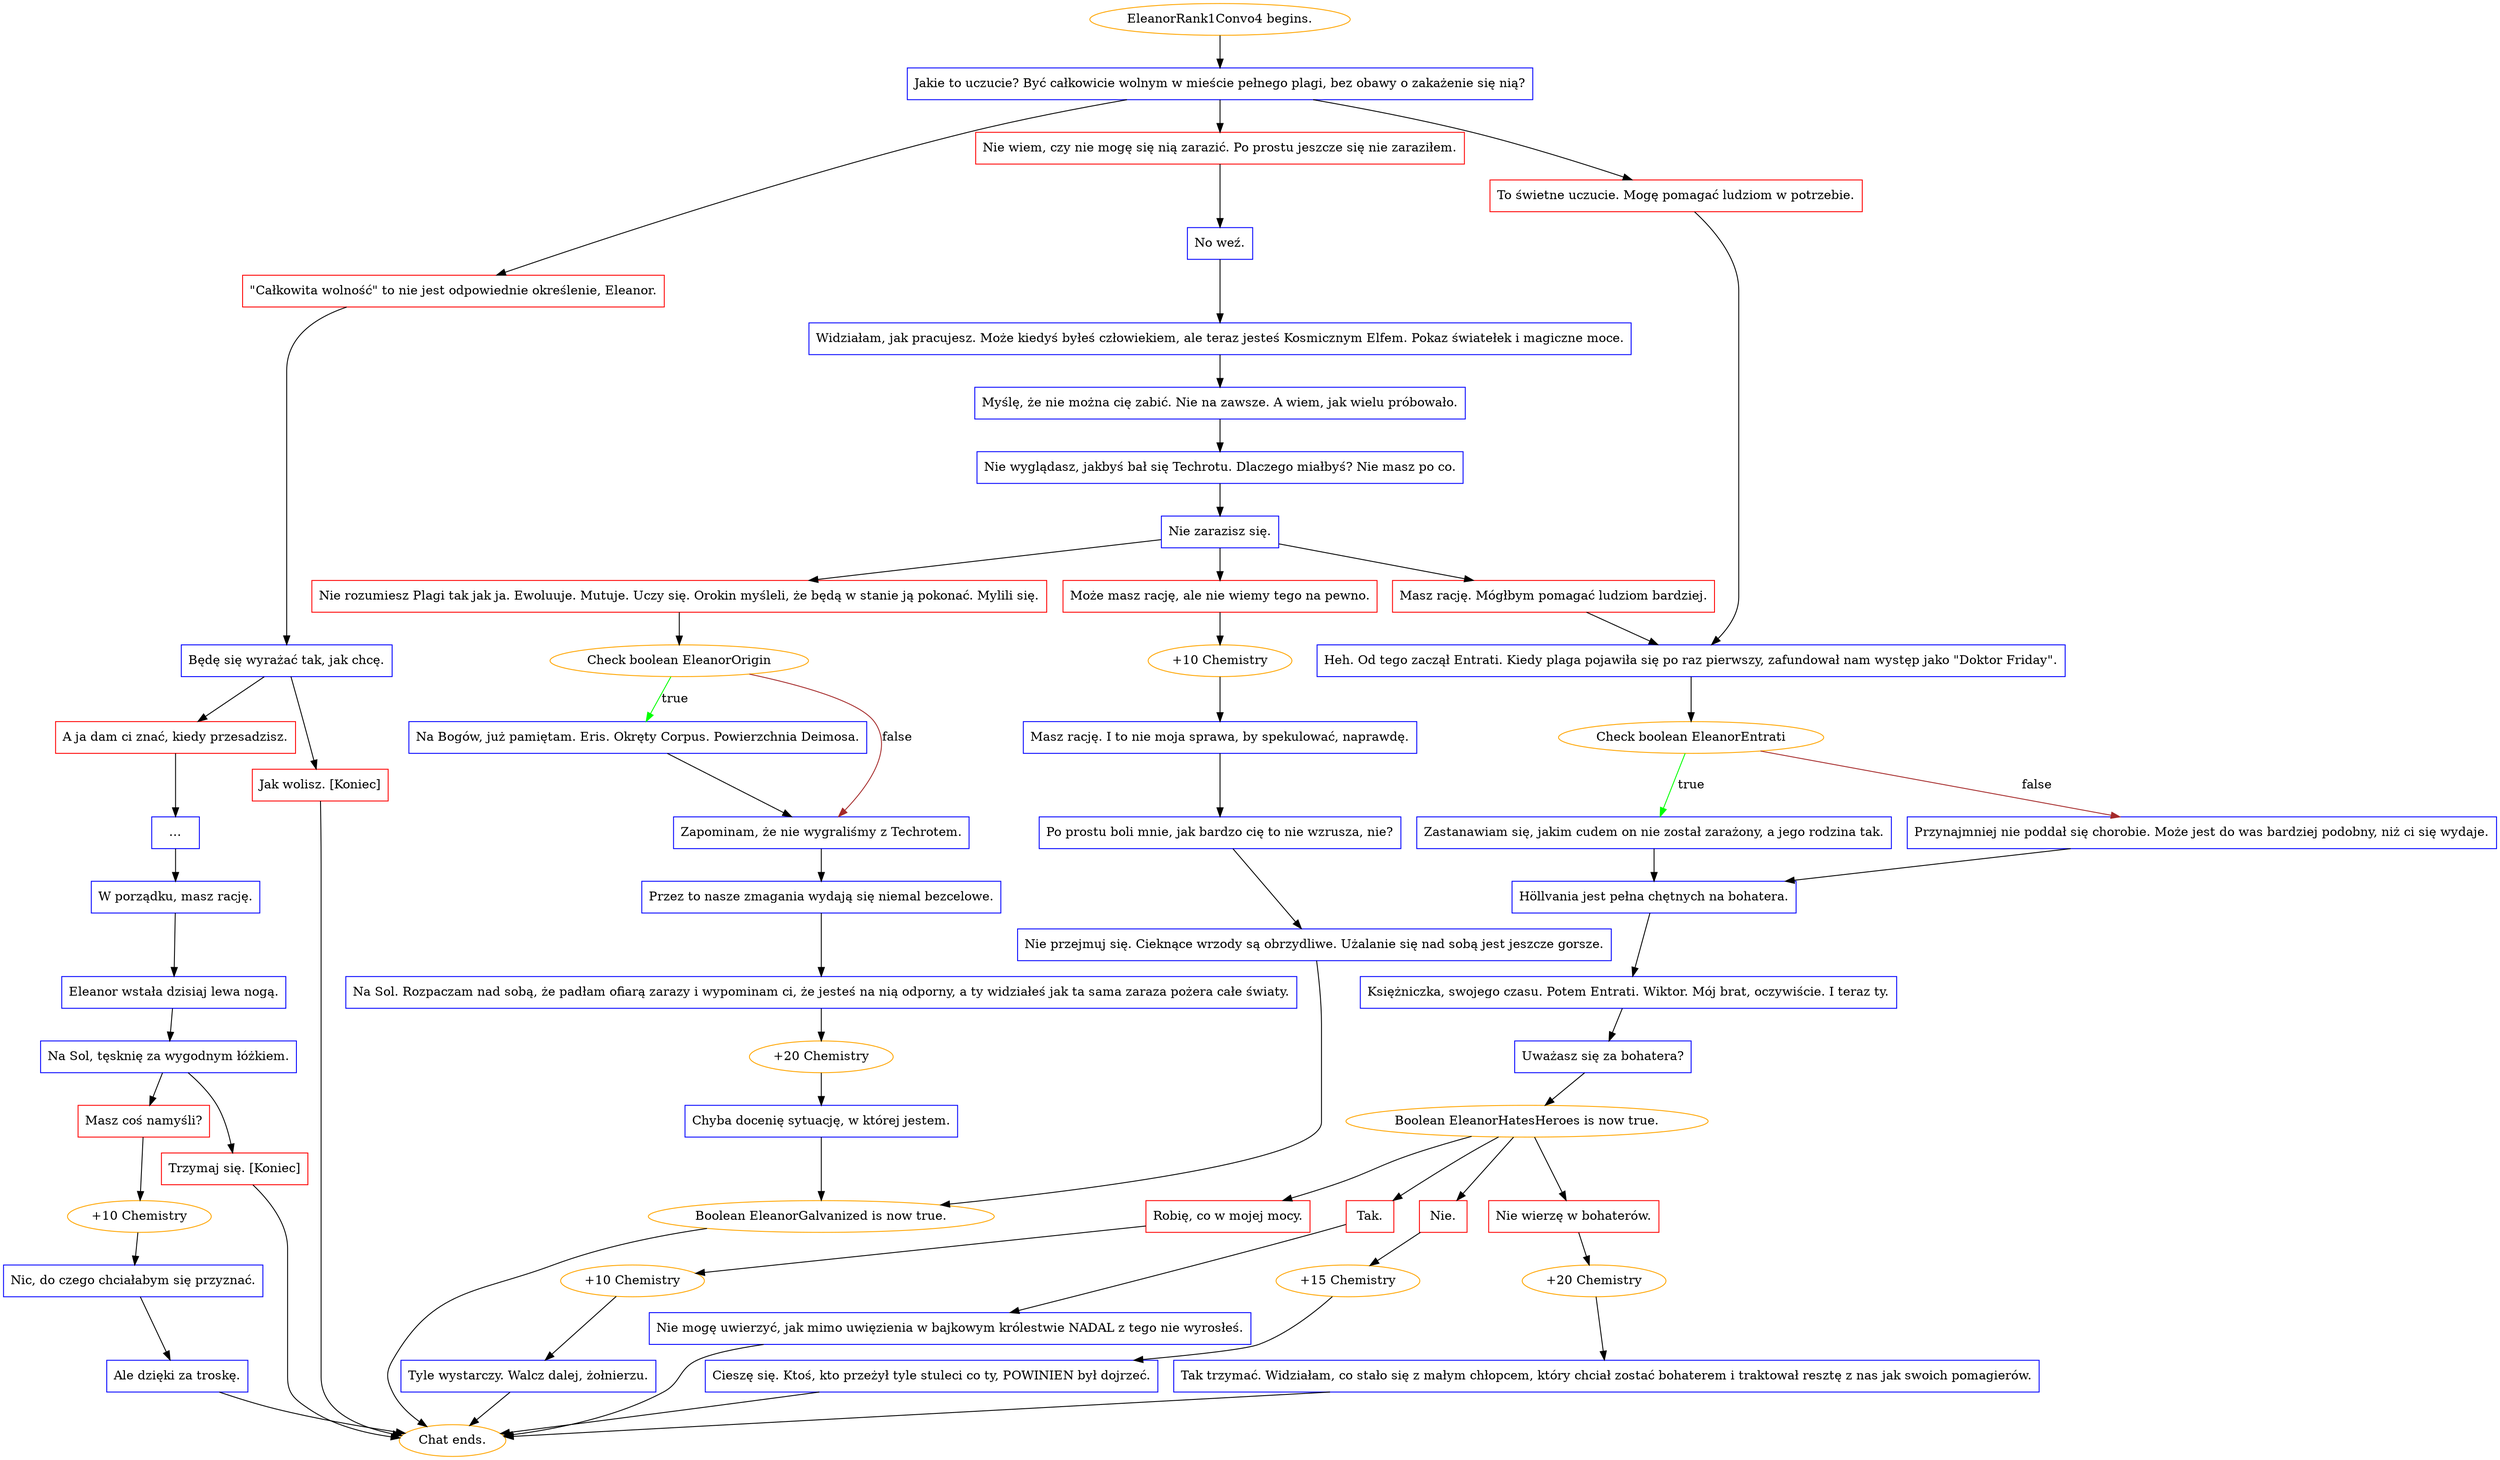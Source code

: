 digraph {
	"EleanorRank1Convo4 begins." [color=orange];
		"EleanorRank1Convo4 begins." -> j3559602743;
	j3559602743 [label="Jakie to uczucie? Być całkowicie wolnym w mieście pełnego plagi, bez obawy o zakażenie się nią?",shape=box,color=blue];
		j3559602743 -> j1854089403;
		j3559602743 -> j356729328;
		j3559602743 -> j3488478075;
	j1854089403 [label="\"Całkowita wolność\" to nie jest odpowiednie określenie, Eleanor.",shape=box,color=red];
		j1854089403 -> j3099387107;
	j356729328 [label="Nie wiem, czy nie mogę się nią zarazić. Po prostu jeszcze się nie zaraziłem.",shape=box,color=red];
		j356729328 -> j2352278798;
	j3488478075 [label="To świetne uczucie. Mogę pomagać ludziom w potrzebie.",shape=box,color=red];
		j3488478075 -> j758529515;
	j3099387107 [label="Będę się wyrażać tak, jak chcę.",shape=box,color=blue];
		j3099387107 -> j3460102423;
		j3099387107 -> j3414259637;
	j2352278798 [label="No weź.",shape=box,color=blue];
		j2352278798 -> j1442686101;
	j758529515 [label="Heh. Od tego zaczął Entrati. Kiedy plaga pojawiła się po raz pierwszy, zafundował nam występ jako \"Doktor Friday\".",shape=box,color=blue];
		j758529515 -> j1926239255;
	j3460102423 [label="A ja dam ci znać, kiedy przesadzisz.",shape=box,color=red];
		j3460102423 -> j2341307088;
	j3414259637 [label="Jak wolisz. [Koniec]",shape=box,color=red];
		j3414259637 -> "Chat ends.";
	j1442686101 [label="Widziałam, jak pracujesz. Może kiedyś byłeś człowiekiem, ale teraz jesteś Kosmicznym Elfem. Pokaz światełek i magiczne moce.",shape=box,color=blue];
		j1442686101 -> j1089825527;
	j1926239255 [label="Check boolean EleanorEntrati",color=orange];
		j1926239255 -> j385598014 [label=true,color=green];
		j1926239255 -> j1540650508 [label=false,color=brown];
	j2341307088 [label="…",shape=box,color=blue];
		j2341307088 -> j1475507389;
	"Chat ends." [color=orange];
	j1089825527 [label="Myślę, że nie można cię zabić. Nie na zawsze. A wiem, jak wielu próbowało.",shape=box,color=blue];
		j1089825527 -> j3228584111;
	j385598014 [label="Zastanawiam się, jakim cudem on nie został zarażony, a jego rodzina tak.",shape=box,color=blue];
		j385598014 -> j883216663;
	j1540650508 [label="Przynajmniej nie poddał się chorobie. Może jest do was bardziej podobny, niż ci się wydaje.",shape=box,color=blue];
		j1540650508 -> j883216663;
	j1475507389 [label="W porządku, masz rację.",shape=box,color=blue];
		j1475507389 -> j2770406145;
	j3228584111 [label="Nie wyglądasz, jakbyś bał się Techrotu. Dlaczego miałbyś? Nie masz po co.",shape=box,color=blue];
		j3228584111 -> j1150991926;
	j883216663 [label="Höllvania jest pełna chętnych na bohatera.",shape=box,color=blue];
		j883216663 -> j1791767806;
	j2770406145 [label="Eleanor wstała dzisiaj lewa nogą.",shape=box,color=blue];
		j2770406145 -> j1450148359;
	j1150991926 [label="Nie zarazisz się.",shape=box,color=blue];
		j1150991926 -> j3738503702;
		j1150991926 -> j1179070569;
		j1150991926 -> j3069019702;
	j1791767806 [label="Księżniczka, swojego czasu. Potem Entrati. Wiktor. Mój brat, oczywiście. I teraz ty.",shape=box,color=blue];
		j1791767806 -> j4207383062;
	j1450148359 [label="Na Sol, tęsknię za wygodnym łóżkiem.",shape=box,color=blue];
		j1450148359 -> j3584231672;
		j1450148359 -> j1030222497;
	j3738503702 [label="Nie rozumiesz Plagi tak jak ja. Ewoluuje. Mutuje. Uczy się. Orokin myśleli, że będą w stanie ją pokonać. Mylili się.",shape=box,color=red];
		j3738503702 -> j456008439;
	j1179070569 [label="Może masz rację, ale nie wiemy tego na pewno.",shape=box,color=red];
		j1179070569 -> j2668004357;
	j3069019702 [label="Masz rację. Mógłbym pomagać ludziom bardziej.",shape=box,color=red];
		j3069019702 -> j758529515;
	j4207383062 [label="Uważasz się za bohatera?",shape=box,color=blue];
		j4207383062 -> j1421556286;
	j3584231672 [label="Masz coś namyśli?",shape=box,color=red];
		j3584231672 -> j3715508733;
	j1030222497 [label="Trzymaj się. [Koniec]",shape=box,color=red];
		j1030222497 -> "Chat ends.";
	j456008439 [label="Check boolean EleanorOrigin",color=orange];
		j456008439 -> j2077698345 [label=true,color=green];
		j456008439 -> j1899100269 [label=false,color=brown];
	j2668004357 [label="+10 Chemistry",color=orange];
		j2668004357 -> j2324883969;
	j1421556286 [label="Boolean EleanorHatesHeroes is now true.",color=orange];
		j1421556286 -> j2267882955;
		j1421556286 -> j2185635658;
		j1421556286 -> j125246795;
		j1421556286 -> j2461959841;
	j3715508733 [label="+10 Chemistry",color=orange];
		j3715508733 -> j3280198497;
	j2077698345 [label="Na Bogów, już pamiętam. Eris. Okręty Corpus. Powierzchnia Deimosa.",shape=box,color=blue];
		j2077698345 -> j1899100269;
	j1899100269 [label="Zapominam, że nie wygraliśmy z Techrotem.",shape=box,color=blue];
		j1899100269 -> j2778464550;
	j2324883969 [label="Masz rację. I to nie moja sprawa, by spekulować, naprawdę.",shape=box,color=blue];
		j2324883969 -> j940311929;
	j2267882955 [label="Robię, co w mojej mocy.",shape=box,color=red];
		j2267882955 -> j2270100026;
	j2185635658 [label="Tak.",shape=box,color=red];
		j2185635658 -> j2986513885;
	j125246795 [label="Nie.",shape=box,color=red];
		j125246795 -> j2731581920;
	j2461959841 [label="Nie wierzę w bohaterów.",shape=box,color=red];
		j2461959841 -> j4208603327;
	j3280198497 [label="Nic, do czego chciałabym się przyznać.",shape=box,color=blue];
		j3280198497 -> j2810750116;
	j2778464550 [label="Przez to nasze zmagania wydają się niemal bezcelowe.",shape=box,color=blue];
		j2778464550 -> j3223391983;
	j940311929 [label="Po prostu boli mnie, jak bardzo cię to nie wzrusza, nie?",shape=box,color=blue];
		j940311929 -> j3049901736;
	j2270100026 [label="+10 Chemistry",color=orange];
		j2270100026 -> j143894291;
	j2986513885 [label="Nie mogę uwierzyć, jak mimo uwięzienia w bajkowym królestwie NADAL z tego nie wyrosłeś.",shape=box,color=blue];
		j2986513885 -> "Chat ends.";
	j2731581920 [label="+15 Chemistry",color=orange];
		j2731581920 -> j3062621884;
	j4208603327 [label="+20 Chemistry",color=orange];
		j4208603327 -> j285877078;
	j2810750116 [label="Ale dzięki za troskę.",shape=box,color=blue];
		j2810750116 -> "Chat ends.";
	j3223391983 [label="Na Sol. Rozpaczam nad sobą, że padłam ofiarą zarazy i wypominam ci, że jesteś na nią odporny, a ty widziałeś jak ta sama zaraza pożera całe światy.",shape=box,color=blue];
		j3223391983 -> j278887154;
	j3049901736 [label="Nie przejmuj się. Cieknące wrzody są obrzydliwe. Użalanie się nad sobą jest jeszcze gorsze.",shape=box,color=blue];
		j3049901736 -> j862889717;
	j143894291 [label="Tyle wystarczy. Walcz dalej, żołnierzu.",shape=box,color=blue];
		j143894291 -> "Chat ends.";
	j3062621884 [label="Cieszę się. Ktoś, kto przeżył tyle stuleci co ty, POWINIEN był dojrzeć.",shape=box,color=blue];
		j3062621884 -> "Chat ends.";
	j285877078 [label="Tak trzymać. Widziałam, co stało się z małym chłopcem, który chciał zostać bohaterem i traktował resztę z nas jak swoich pomagierów.",shape=box,color=blue];
		j285877078 -> "Chat ends.";
	j278887154 [label="+20 Chemistry",color=orange];
		j278887154 -> j2949150885;
	j862889717 [label="Boolean EleanorGalvanized is now true.",color=orange];
		j862889717 -> "Chat ends.";
	j2949150885 [label="Chyba docenię sytuację, w której jestem.",shape=box,color=blue];
		j2949150885 -> j862889717;
}